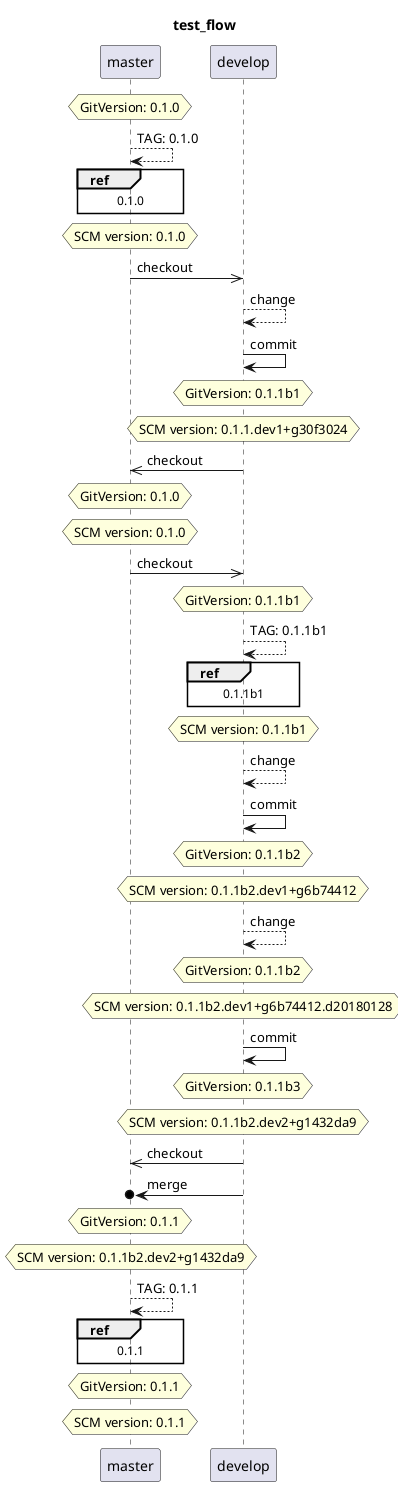 @startuml
title test_flow
skinparam ParticipantPadding 20
skinparam BoxPadding 10
participant master
hnote over master: GitVersion: 0.1.0
master --> master: TAG: 0.1.0
ref over master: 0.1.0
hnote over master: SCM version: 0.1.0
master ->> develop: checkout
develop --> develop: change
develop -> develop: commit
hnote over develop: GitVersion: 0.1.1b1
hnote over develop: SCM version: 0.1.1.dev1+g30f3024
develop ->> master: checkout
hnote over master: GitVersion: 0.1.0
hnote over master: SCM version: 0.1.0
master ->> develop: checkout
hnote over develop: GitVersion: 0.1.1b1
develop --> develop: TAG: 0.1.1b1
ref over develop: 0.1.1b1
hnote over develop: SCM version: 0.1.1b1
develop --> develop: change
develop -> develop: commit
hnote over develop: GitVersion: 0.1.1b2
hnote over develop: SCM version: 0.1.1b2.dev1+g6b74412
develop --> develop: change
hnote over develop: GitVersion: 0.1.1b2
hnote over develop: SCM version: 0.1.1b2.dev1+g6b74412.d20180128
develop -> develop: commit
hnote over develop: GitVersion: 0.1.1b3
hnote over develop: SCM version: 0.1.1b2.dev2+g1432da9
develop ->> master: checkout
develop ->o master: merge
hnote over master: GitVersion: 0.1.1
hnote over master: SCM version: 0.1.1b2.dev2+g1432da9
master --> master: TAG: 0.1.1
ref over master: 0.1.1
hnote over master: GitVersion: 0.1.1
hnote over master: SCM version: 0.1.1
@enduml